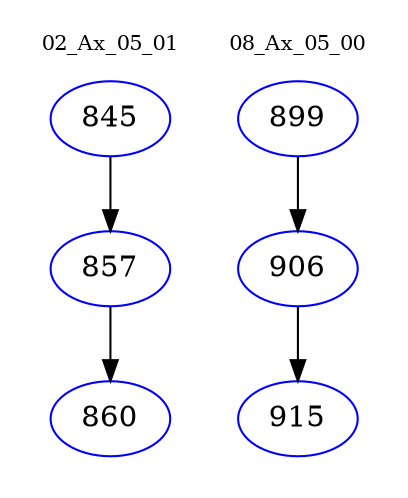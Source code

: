 digraph{
subgraph cluster_0 {
color = white
label = "02_Ax_05_01";
fontsize=10;
T0_845 [label="845", color="blue"]
T0_845 -> T0_857 [color="black"]
T0_857 [label="857", color="blue"]
T0_857 -> T0_860 [color="black"]
T0_860 [label="860", color="blue"]
}
subgraph cluster_1 {
color = white
label = "08_Ax_05_00";
fontsize=10;
T1_899 [label="899", color="blue"]
T1_899 -> T1_906 [color="black"]
T1_906 [label="906", color="blue"]
T1_906 -> T1_915 [color="black"]
T1_915 [label="915", color="blue"]
}
}
